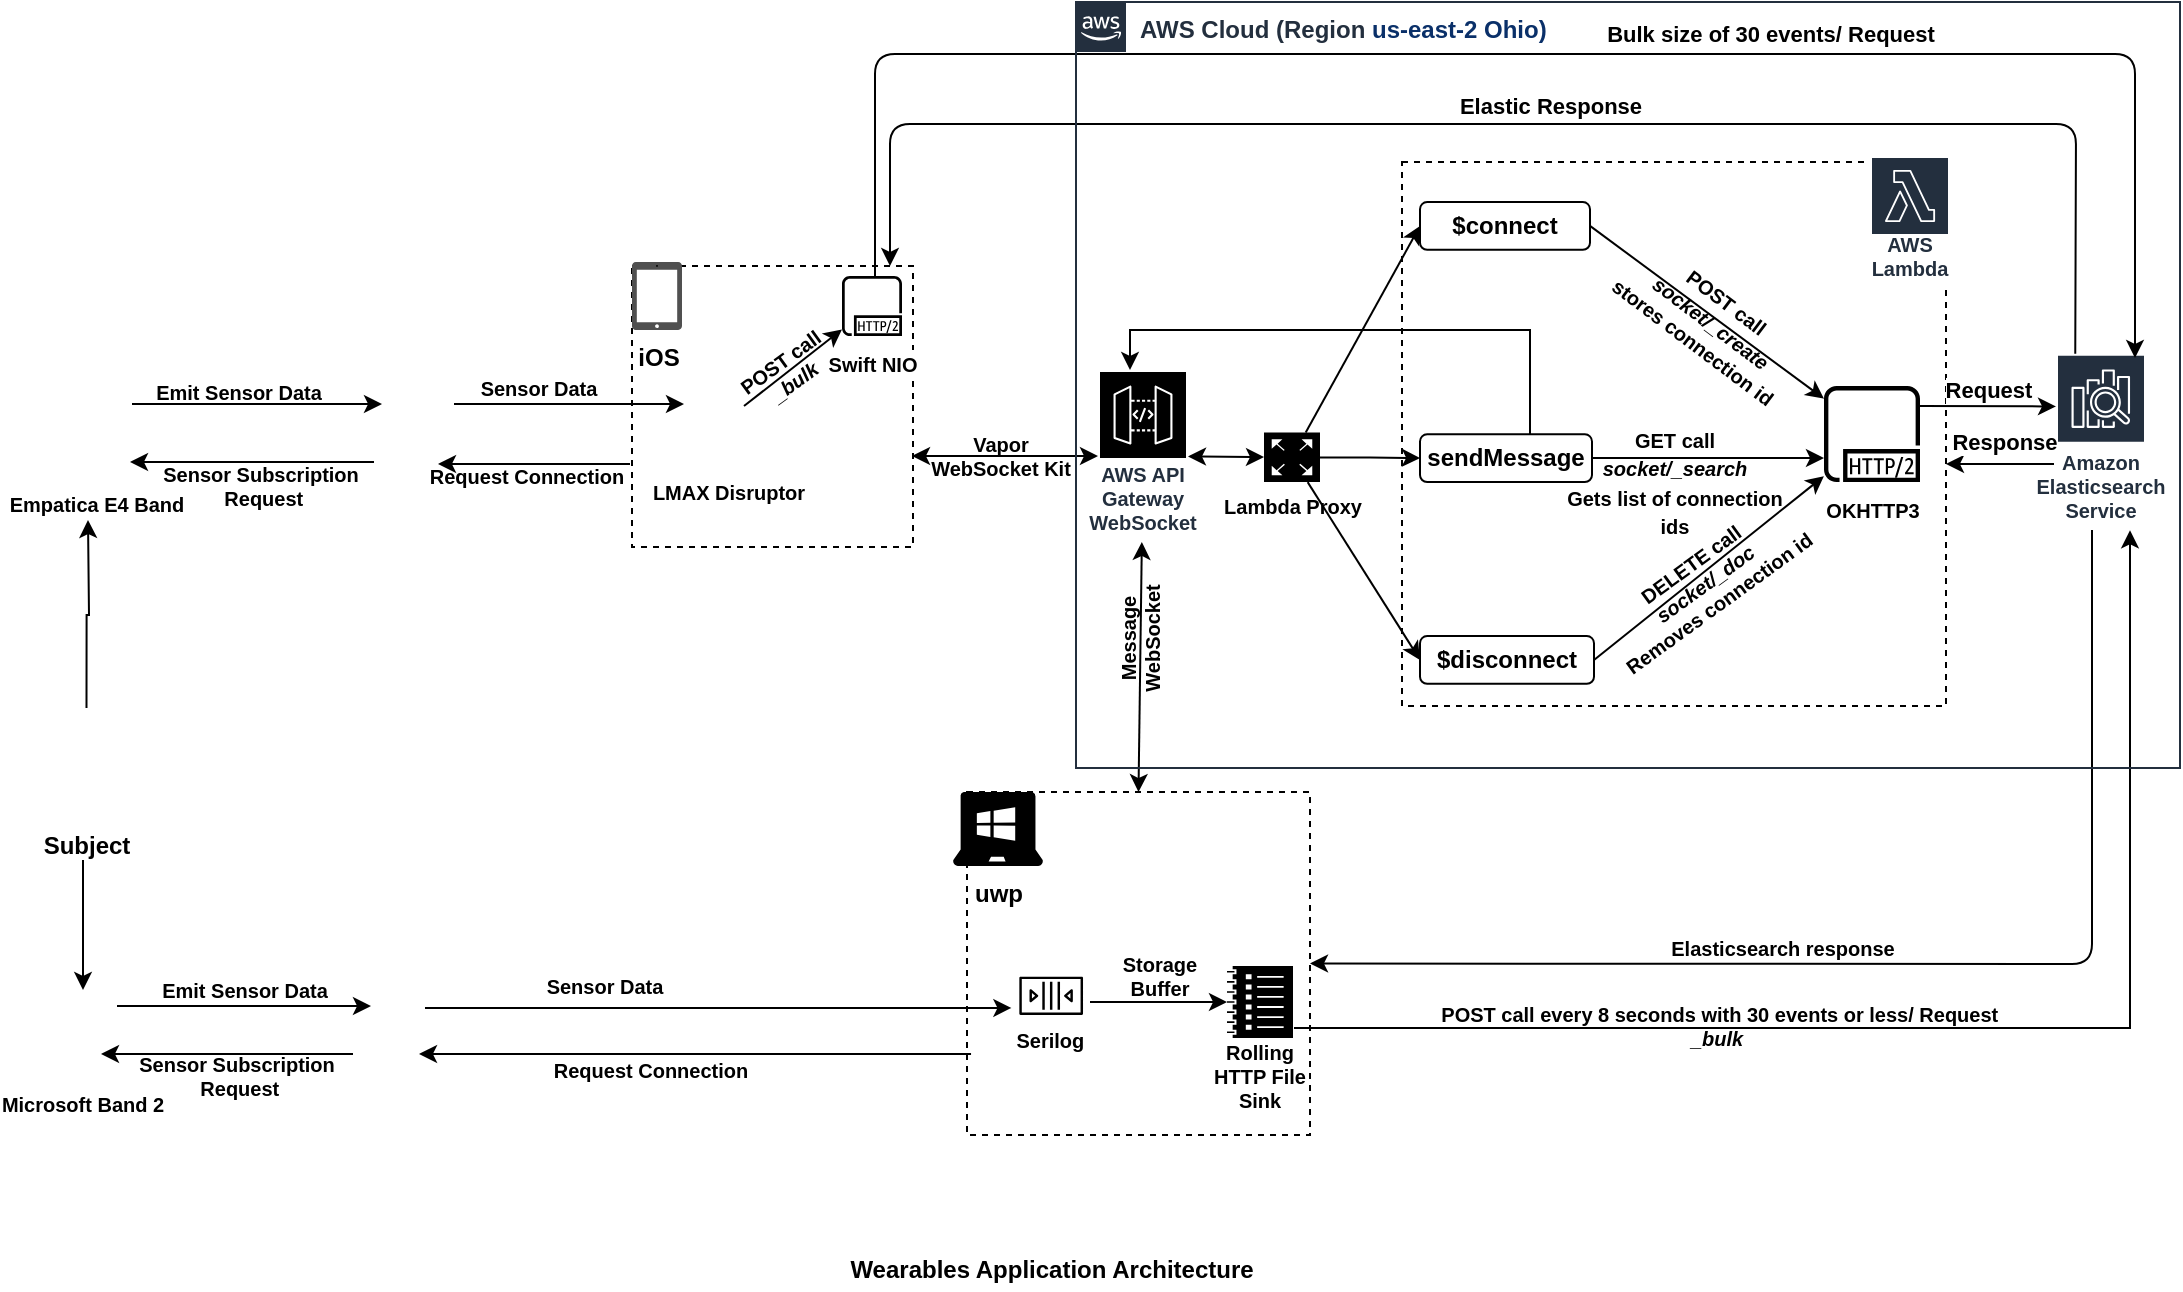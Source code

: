 <mxfile version="17.4.1" type="device"><diagram id="FGR8ST5C3wtUt0X2unP3" name="Page-1"><mxGraphModel dx="1422" dy="762" grid="0" gridSize="10" guides="1" tooltips="1" connect="1" arrows="1" fold="1" page="1" pageScale="1" pageWidth="1169" pageHeight="827" math="0" shadow="0"><root><mxCell id="0"/><mxCell id="1" parent="0"/><mxCell id="JARR6ZbisfXmvpyoZ1ki-116" value="" style="whiteSpace=wrap;html=1;aspect=fixed;fillColor=#FFFFFF;dashed=1;labelBackgroundColor=none;labelBorderColor=#000000;" parent="1" vertex="1"><mxGeometry x="375" y="234" width="140.5" height="140.5" as="geometry"/></mxCell><mxCell id="JARR6ZbisfXmvpyoZ1ki-1" value="&lt;font style=&quot;font-size: 10px&quot;&gt;&lt;b&gt;Empatica E4 Band&lt;/b&gt;&lt;/font&gt;" style="shape=image;html=1;verticalAlign=top;verticalLabelPosition=bottom;labelBackgroundColor=#ffffff;imageAspect=0;aspect=fixed;image=https://cdn4.iconfinder.com/data/icons/48-bubbles/48/36.Watch-128.png" parent="1" vertex="1"><mxGeometry x="84" y="293" width="46" height="46" as="geometry"/></mxCell><mxCell id="JARR6ZbisfXmvpyoZ1ki-4" value="&lt;font style=&quot;font-size: 10px&quot;&gt;&lt;b&gt;Microsoft Band 2&lt;/b&gt;&lt;/font&gt;" style="shape=image;html=1;verticalAlign=top;verticalLabelPosition=bottom;labelBackgroundColor=#ffffff;imageAspect=0;aspect=fixed;image=https://cdn4.iconfinder.com/data/icons/48-bubbles/48/36.Watch-128.png" parent="1" vertex="1"><mxGeometry x="77" y="593" width="46" height="46" as="geometry"/></mxCell><mxCell id="JARR6ZbisfXmvpyoZ1ki-23" value="" style="group;fontStyle=1;fontSize=10;fillColor=#ffffff;" parent="1" vertex="1" connectable="0"><mxGeometry x="528" y="388" width="254" height="280.5" as="geometry"/></mxCell><mxCell id="JARR6ZbisfXmvpyoZ1ki-11" value="" style="whiteSpace=wrap;html=1;aspect=fixed;fillColor=#FFFFFF;dashed=1;labelBackgroundColor=none;labelBorderColor=#000000;" parent="JARR6ZbisfXmvpyoZ1ki-23" vertex="1"><mxGeometry x="14.5" y="109" width="171.5" height="171.5" as="geometry"/></mxCell><mxCell id="JARR6ZbisfXmvpyoZ1ki-85" value="" style="group" parent="JARR6ZbisfXmvpyoZ1ki-23" vertex="1" connectable="0"><mxGeometry x="140.5" y="196" width="48" height="59" as="geometry"/></mxCell><mxCell id="JARR6ZbisfXmvpyoZ1ki-81" value="" style="pointerEvents=1;shadow=0;dashed=0;html=1;strokeColor=none;labelPosition=center;verticalLabelPosition=bottom;verticalAlign=top;align=center;shape=mxgraph.mscae.oms.log_management;fontSize=10;fillColor=#000000;" parent="JARR6ZbisfXmvpyoZ1ki-85" vertex="1"><mxGeometry x="4" width="33" height="36" as="geometry"/></mxCell><mxCell id="JARR6ZbisfXmvpyoZ1ki-84" value="&lt;b&gt;Rolling HTTP File Sink&lt;/b&gt;" style="text;html=1;strokeColor=none;fillColor=none;align=center;verticalAlign=middle;whiteSpace=wrap;rounded=0;labelBackgroundColor=none;fontSize=10;fontColor=#000000;" parent="JARR6ZbisfXmvpyoZ1ki-85" vertex="1"><mxGeometry x="-3.5" y="45" width="48" height="20" as="geometry"/></mxCell><mxCell id="JARR6ZbisfXmvpyoZ1ki-21" value="" style="group;fontStyle=1" parent="JARR6ZbisfXmvpyoZ1ki-23" vertex="1" connectable="0"><mxGeometry x="7.5" y="109" width="45" height="37" as="geometry"/></mxCell><mxCell id="JARR6ZbisfXmvpyoZ1ki-7" value="" style="pointerEvents=1;shadow=0;dashed=0;html=1;strokeColor=none;labelPosition=center;verticalLabelPosition=bottom;verticalAlign=top;align=center;outlineConnect=0;shape=mxgraph.veeam2.microsoft_windows;fillColor=#000000;" parent="JARR6ZbisfXmvpyoZ1ki-21" vertex="1"><mxGeometry x="4.091" y="0.86" width="36.818" height="29.256" as="geometry"/></mxCell><mxCell id="JARR6ZbisfXmvpyoZ1ki-8" value="&lt;b&gt;uwp&lt;/b&gt;" style="verticalLabelPosition=bottom;html=1;verticalAlign=top;align=center;strokeColor=none;shape=mxgraph.azure.laptop;pointerEvents=1;fillColor=#000000;" parent="JARR6ZbisfXmvpyoZ1ki-21" vertex="1"><mxGeometry width="45" height="37" as="geometry"/></mxCell><mxCell id="JARR6ZbisfXmvpyoZ1ki-80" value="" style="group" parent="JARR6ZbisfXmvpyoZ1ki-23" vertex="1" connectable="0"><mxGeometry x="11.5" y="191" width="119" height="57" as="geometry"/></mxCell><mxCell id="JARR6ZbisfXmvpyoZ1ki-78" value="" style="outlineConnect=0;fontColor=#232F3E;gradientColor=none;fillColor=#ffffff;dashed=0;verticalLabelPosition=bottom;verticalAlign=top;align=center;html=1;fontSize=12;fontStyle=0;aspect=fixed;shape=mxgraph.aws4.resourceIcon;resIcon=mxgraph.aws4.queue;spacing=0;" parent="JARR6ZbisfXmvpyoZ1ki-80" vertex="1"><mxGeometry x="25.191" width="39.8" height="39.8" as="geometry"/></mxCell><mxCell id="JARR6ZbisfXmvpyoZ1ki-79" value="Serilog " style="text;strokeColor=none;fillColor=none;align=center;verticalAlign=middle;rounded=0;fontSize=10;spacing=0;fontStyle=1" parent="JARR6ZbisfXmvpyoZ1ki-80" vertex="1"><mxGeometry x="-1.663" y="33.477" width="95.5" height="16.765" as="geometry"/></mxCell><mxCell id="JARR6ZbisfXmvpyoZ1ki-112" value="&lt;b&gt;Storage Buffer&lt;/b&gt;" style="text;html=1;strokeColor=none;fillColor=none;align=center;verticalAlign=middle;whiteSpace=wrap;rounded=0;labelBackgroundColor=none;fontSize=10;fontColor=#000000;" parent="JARR6ZbisfXmvpyoZ1ki-80" vertex="1"><mxGeometry x="79" width="40" height="20" as="geometry"/></mxCell><mxCell id="JARR6ZbisfXmvpyoZ1ki-111" value="" style="endArrow=classic;html=1;fontSize=10;fontColor=#000000;entryX=0;entryY=0.5;entryDx=0;entryDy=0;entryPerimeter=0;" parent="JARR6ZbisfXmvpyoZ1ki-23" target="JARR6ZbisfXmvpyoZ1ki-81" edge="1"><mxGeometry width="50" height="50" relative="1" as="geometry"><mxPoint x="76" y="214" as="sourcePoint"/><mxPoint x="201.5" y="127" as="targetPoint"/></mxGeometry></mxCell><mxCell id="JARR6ZbisfXmvpyoZ1ki-157" style="edgeStyle=orthogonalEdgeStyle;rounded=0;orthogonalLoop=1;jettySize=auto;html=1;exitX=0.5;exitY=0;exitDx=0;exitDy=0;fontSize=10;fontColor=#000000;" parent="1" source="JARR6ZbisfXmvpyoZ1ki-30" edge="1"><mxGeometry relative="1" as="geometry"><mxPoint x="103" y="361" as="targetPoint"/></mxGeometry></mxCell><mxCell id="JARR6ZbisfXmvpyoZ1ki-30" value="&lt;b&gt;Subject&lt;/b&gt;" style="shape=image;html=1;verticalAlign=top;verticalLabelPosition=bottom;labelBackgroundColor=#ffffff;imageAspect=0;aspect=fixed;image=https://cdn0.iconfinder.com/data/icons/eon-social-media-contact-info-2/32/user_people_person_users_man-128.png;dashed=1;strokeColor=#000000;fillColor=#000000;" parent="1" vertex="1"><mxGeometry x="75" y="455" width="54.5" height="54.5" as="geometry"/></mxCell><mxCell id="JARR6ZbisfXmvpyoZ1ki-10" value="iOS" style="pointerEvents=1;shadow=0;dashed=0;html=1;strokeColor=none;fillColor=#505050;labelPosition=center;verticalLabelPosition=bottom;verticalAlign=top;outlineConnect=0;align=center;shape=mxgraph.office.devices.tablet_ipad;fontStyle=1" parent="1" vertex="1"><mxGeometry x="375" y="232" width="25" height="34" as="geometry"/></mxCell><mxCell id="JARR6ZbisfXmvpyoZ1ki-77" value="" style="group" parent="1" vertex="1" connectable="0"><mxGeometry x="541" y="211" width="608" height="262" as="geometry"/></mxCell><mxCell id="JARR6ZbisfXmvpyoZ1ki-66" value="" style="group" parent="JARR6ZbisfXmvpyoZ1ki-77" vertex="1" connectable="0"><mxGeometry x="191" width="417" height="262" as="geometry"/></mxCell><mxCell id="JARR6ZbisfXmvpyoZ1ki-22" value="" style="group" parent="JARR6ZbisfXmvpyoZ1ki-66" vertex="1" connectable="0"><mxGeometry width="306" height="262" as="geometry"/></mxCell><mxCell id="JARR6ZbisfXmvpyoZ1ki-17" value="&lt;font size=&quot;1&quot;&gt;&lt;br&gt;&lt;/font&gt;" style="whiteSpace=wrap;html=1;aspect=fixed;fillColor=#FFFFFF;dashed=1;" parent="JARR6ZbisfXmvpyoZ1ki-22" vertex="1"><mxGeometry x="28" y="-29" width="272" height="272" as="geometry"/></mxCell><mxCell id="JARR6ZbisfXmvpyoZ1ki-42" value="&lt;b&gt;sendMessage&lt;/b&gt;" style="rounded=1;whiteSpace=wrap;html=1;strokeColor=#000000;fillColor=#FFFFFF;" parent="JARR6ZbisfXmvpyoZ1ki-22" vertex="1"><mxGeometry x="37" y="107.14" width="86" height="23.91" as="geometry"/></mxCell><mxCell id="JARR6ZbisfXmvpyoZ1ki-43" value="&lt;b&gt;$disconnect&lt;/b&gt;" style="rounded=1;whiteSpace=wrap;html=1;strokeColor=#000000;fillColor=#FFFFFF;" parent="JARR6ZbisfXmvpyoZ1ki-22" vertex="1"><mxGeometry x="37" y="208" width="87" height="23.91" as="geometry"/></mxCell><mxCell id="JARR6ZbisfXmvpyoZ1ki-147" value="&lt;b&gt;&lt;font style=&quot;font-size: 10px&quot;&gt;OKHTTP3&lt;/font&gt;&lt;/b&gt;" style="outlineConnect=0;gradientColor=none;strokeColor=none;dashed=0;verticalLabelPosition=bottom;verticalAlign=top;align=center;html=1;fontSize=12;fontStyle=0;aspect=fixed;pointerEvents=1;shape=mxgraph.aws4.http2_protocol;labelBackgroundColor=#ffffff;fillColor=#000000;" parent="JARR6ZbisfXmvpyoZ1ki-22" vertex="1"><mxGeometry x="239" y="83.05" width="48" height="48" as="geometry"/></mxCell><mxCell id="JARR6ZbisfXmvpyoZ1ki-54" value="" style="endArrow=classic;html=1;exitX=1;exitY=0.5;exitDx=0;exitDy=0;entryX=-0.001;entryY=0.938;entryDx=0;entryDy=0;entryPerimeter=0;" parent="JARR6ZbisfXmvpyoZ1ki-22" source="JARR6ZbisfXmvpyoZ1ki-43" target="JARR6ZbisfXmvpyoZ1ki-147" edge="1"><mxGeometry width="50" height="50" relative="1" as="geometry"><mxPoint x="291" y="149" as="sourcePoint"/><mxPoint x="240" y="130" as="targetPoint"/></mxGeometry></mxCell><mxCell id="JARR6ZbisfXmvpyoZ1ki-57" value="&lt;b&gt;DELETE call&lt;br&gt;&lt;/b&gt;&lt;b&gt;&lt;i&gt;socket/_doc&lt;/i&gt;&lt;br&gt;Removes connection id&lt;br&gt;&lt;/b&gt;" style="edgeLabel;html=1;align=center;verticalAlign=middle;resizable=0;points=[];fontSize=10;rotation=324;labelBackgroundColor=none;" parent="JARR6ZbisfXmvpyoZ1ki-54" vertex="1" connectable="0"><mxGeometry x="0.113" y="-4" relative="1" as="geometry"><mxPoint x="-12" y="10" as="offset"/></mxGeometry></mxCell><mxCell id="JARR6ZbisfXmvpyoZ1ki-151" value="&lt;font style=&quot;font-size: 10px&quot;&gt;&lt;b&gt;POST call&lt;/b&gt;&lt;b&gt;&lt;br&gt;&lt;i&gt;socket/_create&lt;br&gt;&lt;/i&gt;stores connection id&amp;nbsp;&lt;/b&gt;&lt;/font&gt;" style="edgeLabel;html=1;align=center;verticalAlign=middle;resizable=0;points=[];rotation=37;" parent="JARR6ZbisfXmvpyoZ1ki-22" vertex="1" connectable="0"><mxGeometry x="184.0" y="52.998" as="geometry"><mxPoint x="-2.818" y="-0.247" as="offset"/></mxGeometry></mxCell><mxCell id="JARR6ZbisfXmvpyoZ1ki-148" value="" style="edgeStyle=orthogonalEdgeStyle;rounded=0;orthogonalLoop=1;jettySize=auto;html=1;fontSize=10;fontColor=#000000;" parent="JARR6ZbisfXmvpyoZ1ki-22" source="JARR6ZbisfXmvpyoZ1ki-42" target="JARR6ZbisfXmvpyoZ1ki-147" edge="1"><mxGeometry relative="1" as="geometry"><Array as="points"><mxPoint x="231" y="119"/><mxPoint x="231" y="119"/></Array></mxGeometry></mxCell><mxCell id="12Vh2ISNwh3KNXHnPKwj-10" value="&lt;font style=&quot;font-size: 10px&quot;&gt;&lt;b&gt;GET call&lt;br&gt;&lt;i&gt;socket/_search&lt;br&gt;&lt;/i&gt;Gets list of connection ids&lt;/b&gt;&lt;br&gt;&lt;/font&gt;" style="text;html=1;strokeColor=none;fillColor=none;align=center;verticalAlign=middle;whiteSpace=wrap;rounded=0;labelBackgroundColor=none;" parent="JARR6ZbisfXmvpyoZ1ki-22" vertex="1"><mxGeometry x="101.5" y="121" width="125" height="20" as="geometry"/></mxCell><mxCell id="JARR6ZbisfXmvpyoZ1ki-65" value="" style="group" parent="JARR6ZbisfXmvpyoZ1ki-66" vertex="1" connectable="0"><mxGeometry x="355" y="66.84" width="45" height="88.31" as="geometry"/></mxCell><mxCell id="JARR6ZbisfXmvpyoZ1ki-13" value="Amazon Elasticsearch Service" style="outlineConnect=0;fontColor=#232F3E;gradientColor=none;strokeColor=#ffffff;fillColor=#232F3E;dashed=0;verticalLabelPosition=middle;verticalAlign=bottom;align=center;html=1;whiteSpace=wrap;fontSize=10;fontStyle=1;spacing=3;shape=mxgraph.aws4.productIcon;prIcon=mxgraph.aws4.elasticsearch_service;" parent="JARR6ZbisfXmvpyoZ1ki-65" vertex="1"><mxGeometry width="45" height="88.31" as="geometry"/></mxCell><mxCell id="12Vh2ISNwh3KNXHnPKwj-17" value="" style="endArrow=classic;html=1;" parent="JARR6ZbisfXmvpyoZ1ki-66" edge="1"><mxGeometry width="50" height="50" relative="1" as="geometry"><mxPoint x="287" y="93" as="sourcePoint"/><mxPoint x="355" y="93.22" as="targetPoint"/></mxGeometry></mxCell><mxCell id="12Vh2ISNwh3KNXHnPKwj-18" value="&lt;b&gt;Request&lt;/b&gt;" style="edgeLabel;html=1;align=center;verticalAlign=middle;resizable=0;points=[];" parent="12Vh2ISNwh3KNXHnPKwj-17" vertex="1" connectable="0"><mxGeometry x="-0.029" y="-2" relative="1" as="geometry"><mxPoint x="1" y="-10" as="offset"/></mxGeometry></mxCell><mxCell id="JARR6ZbisfXmvpyoZ1ki-76" value="" style="group" parent="JARR6ZbisfXmvpyoZ1ki-77" vertex="1" connectable="0"><mxGeometry x="69" y="75.0" width="154" height="86" as="geometry"/></mxCell><mxCell id="JARR6ZbisfXmvpyoZ1ki-19" value="AWS API Gateway&lt;br&gt;WebSocket" style="outlineConnect=0;fontColor=#232F3E;gradientColor=none;strokeColor=#ffffff;dashed=0;verticalLabelPosition=middle;verticalAlign=bottom;align=center;html=1;whiteSpace=wrap;fontSize=10;fontStyle=1;spacing=3;shape=mxgraph.aws4.productIcon;prIcon=mxgraph.aws4.api_gateway;fillColor=#000000;" parent="JARR6ZbisfXmvpyoZ1ki-76" vertex="1"><mxGeometry x="-2" width="45" height="86" as="geometry"/></mxCell><mxCell id="JARR6ZbisfXmvpyoZ1ki-67" value="&lt;b&gt;Lambda Proxy&lt;/b&gt;" style="pointerEvents=1;shadow=0;dashed=0;html=1;strokeColor=none;labelPosition=center;verticalLabelPosition=bottom;verticalAlign=top;align=center;outlineConnect=0;shape=mxgraph.veeam2.network_proxy;fontSize=10;fillColor=#000000;" parent="JARR6ZbisfXmvpyoZ1ki-76" vertex="1"><mxGeometry x="81" y="31.26" width="28.0" height="24.794" as="geometry"/></mxCell><mxCell id="12Vh2ISNwh3KNXHnPKwj-4" value="" style="endArrow=classic;startArrow=classic;html=1;" parent="JARR6ZbisfXmvpyoZ1ki-76" source="JARR6ZbisfXmvpyoZ1ki-67" target="JARR6ZbisfXmvpyoZ1ki-19" edge="1"><mxGeometry width="50" height="50" relative="1" as="geometry"><mxPoint x="-52" y="76.0" as="sourcePoint"/><mxPoint x="-2" y="26.0" as="targetPoint"/></mxGeometry></mxCell><mxCell id="JARR6ZbisfXmvpyoZ1ki-69" value="" style="edgeStyle=orthogonalEdgeStyle;rounded=0;orthogonalLoop=1;jettySize=auto;html=1;fontSize=10;" parent="JARR6ZbisfXmvpyoZ1ki-77" source="JARR6ZbisfXmvpyoZ1ki-67" target="JARR6ZbisfXmvpyoZ1ki-42" edge="1"><mxGeometry relative="1" as="geometry"/></mxCell><mxCell id="JARR6ZbisfXmvpyoZ1ki-74" value="" style="endArrow=classic;html=1;fontSize=10;entryX=0;entryY=0.5;entryDx=0;entryDy=0;" parent="JARR6ZbisfXmvpyoZ1ki-77" source="JARR6ZbisfXmvpyoZ1ki-67" target="JARR6ZbisfXmvpyoZ1ki-43" edge="1"><mxGeometry width="50" height="50" relative="1" as="geometry"><mxPoint x="235" y="175.328" as="sourcePoint"/><mxPoint x="273" y="192.153" as="targetPoint"/></mxGeometry></mxCell><mxCell id="JARR6ZbisfXmvpyoZ1ki-95" value="" style="edgeStyle=orthogonalEdgeStyle;rounded=0;orthogonalLoop=1;jettySize=auto;html=1;fontSize=10;fontColor=#000000;" parent="JARR6ZbisfXmvpyoZ1ki-77" target="JARR6ZbisfXmvpyoZ1ki-19" edge="1"><mxGeometry relative="1" as="geometry"><mxPoint x="283" y="107" as="sourcePoint"/><Array as="points"><mxPoint x="283" y="107"/><mxPoint x="283" y="55"/><mxPoint x="83" y="55"/></Array></mxGeometry></mxCell><mxCell id="JARR6ZbisfXmvpyoZ1ki-123" value="Vapor WebSocket Kit" style="text;html=1;strokeColor=none;fillColor=none;align=center;verticalAlign=middle;whiteSpace=wrap;rounded=0;dashed=1;labelBackgroundColor=none;fontSize=10;fontColor=#000000;fontStyle=1" parent="JARR6ZbisfXmvpyoZ1ki-77" vertex="1"><mxGeometry x="-21" y="108" width="79" height="20" as="geometry"/></mxCell><mxCell id="JARR6ZbisfXmvpyoZ1ki-126" value="&lt;span&gt;Message WebSocket&lt;/span&gt;" style="text;html=1;strokeColor=none;fillColor=none;align=center;verticalAlign=middle;whiteSpace=wrap;rounded=0;dashed=1;labelBackgroundColor=none;fontSize=10;fontColor=#000000;rotation=270;fontStyle=1" parent="JARR6ZbisfXmvpyoZ1ki-77" vertex="1"><mxGeometry x="68" y="199" width="40" height="20" as="geometry"/></mxCell><mxCell id="JARR6ZbisfXmvpyoZ1ki-125" value="" style="endArrow=classic;startArrow=classic;html=1;fontSize=10;fontColor=#000000;" parent="JARR6ZbisfXmvpyoZ1ki-77" target="JARR6ZbisfXmvpyoZ1ki-19" edge="1"><mxGeometry width="50" height="50" relative="1" as="geometry"><mxPoint x="-26" y="118" as="sourcePoint"/><mxPoint x="-21" y="-53" as="targetPoint"/></mxGeometry></mxCell><mxCell id="JARR6ZbisfXmvpyoZ1ki-86" style="edgeStyle=orthogonalEdgeStyle;rounded=0;orthogonalLoop=1;jettySize=auto;html=1;fontSize=10;fontColor=#000000;" parent="1" target="JARR6ZbisfXmvpyoZ1ki-13" edge="1"><mxGeometry relative="1" as="geometry"><mxPoint x="1009" y="353" as="targetPoint"/><mxPoint x="706" y="615" as="sourcePoint"/><Array as="points"><mxPoint x="706" y="615"/><mxPoint x="1124" y="615"/></Array></mxGeometry></mxCell><mxCell id="JARR6ZbisfXmvpyoZ1ki-87" value="&amp;nbsp;POST call every 8 seconds with 30 events or less/ Request&lt;br&gt;&lt;i&gt;_bulk&lt;/i&gt;" style="edgeLabel;html=1;align=center;verticalAlign=middle;resizable=0;points=[];fontSize=10;fontColor=#000000;fontStyle=1;labelBackgroundColor=none;" parent="JARR6ZbisfXmvpyoZ1ki-86" vertex="1" connectable="0"><mxGeometry x="-0.354" y="-1" relative="1" as="geometry"><mxPoint x="-5" y="-2" as="offset"/></mxGeometry></mxCell><mxCell id="JARR6ZbisfXmvpyoZ1ki-130" style="edgeStyle=orthogonalEdgeStyle;rounded=0;orthogonalLoop=1;jettySize=auto;html=1;fontSize=10;fontColor=#000000;" parent="1" edge="1"><mxGeometry relative="1" as="geometry"><mxPoint x="286" y="303" as="sourcePoint"/><mxPoint x="401" y="303" as="targetPoint"/></mxGeometry></mxCell><mxCell id="JARR6ZbisfXmvpyoZ1ki-89" value="" style="shape=image;html=1;verticalAlign=top;verticalLabelPosition=bottom;labelBackgroundColor=#ffffff;imageAspect=0;aspect=fixed;image=https://cdn4.iconfinder.com/data/icons/ionicons/512/icon-bluetooth-128.png;fontSize=10;fontColor=#000000;strokeColor=#000000;fillColor=#000000;" parent="1" vertex="1"><mxGeometry x="236" y="289" width="57.75" height="57.75" as="geometry"/></mxCell><mxCell id="JARR6ZbisfXmvpyoZ1ki-90" value="" style="shape=image;html=1;verticalAlign=top;verticalLabelPosition=bottom;labelBackgroundColor=#ffffff;imageAspect=0;aspect=fixed;image=https://cdn4.iconfinder.com/data/icons/ionicons/512/icon-bluetooth-128.png;fontSize=10;fontColor=#000000;strokeColor=#000000;fillColor=#000000;" parent="1" vertex="1"><mxGeometry x="228.5" y="593" width="57" height="57" as="geometry"/></mxCell><mxCell id="JARR6ZbisfXmvpyoZ1ki-96" value="" style="endArrow=classic;startArrow=classic;html=1;fontSize=10;fontColor=#000000;exitX=0.5;exitY=0;exitDx=0;exitDy=0;" parent="1" source="JARR6ZbisfXmvpyoZ1ki-11" target="JARR6ZbisfXmvpyoZ1ki-19" edge="1"><mxGeometry width="50" height="50" relative="1" as="geometry"><mxPoint x="568.028" y="472" as="sourcePoint"/><mxPoint x="614" y="490" as="targetPoint"/></mxGeometry></mxCell><mxCell id="JARR6ZbisfXmvpyoZ1ki-101" value="&lt;b&gt;Sensor Subscription&lt;br&gt;&amp;nbsp;Request&lt;/b&gt;" style="text;html=1;align=center;verticalAlign=middle;resizable=0;points=[];autosize=1;strokeColor=none;fontSize=10;fontColor=#000000;" parent="1" vertex="1"><mxGeometry x="123" y="625" width="108" height="28" as="geometry"/></mxCell><mxCell id="JARR6ZbisfXmvpyoZ1ki-104" value="" style="endArrow=classic;html=1;fontSize=10;fontColor=#000000;" parent="1" edge="1"><mxGeometry width="50" height="50" relative="1" as="geometry"><mxPoint x="117.5" y="604" as="sourcePoint"/><mxPoint x="244.5" y="604" as="targetPoint"/></mxGeometry></mxCell><mxCell id="JARR6ZbisfXmvpyoZ1ki-105" value="" style="endArrow=classic;html=1;fontSize=10;fontColor=#000000;entryX=0;entryY=0.653;entryDx=0;entryDy=0;entryPerimeter=0;" parent="1" target="JARR6ZbisfXmvpyoZ1ki-78" edge="1"><mxGeometry width="50" height="50" relative="1" as="geometry"><mxPoint x="271.5" y="605" as="sourcePoint"/><mxPoint x="375.5" y="605.75" as="targetPoint"/><Array as="points"/></mxGeometry></mxCell><mxCell id="JARR6ZbisfXmvpyoZ1ki-106" value="" style="endArrow=classic;html=1;fontSize=10;fontColor=#000000;" parent="1" edge="1"><mxGeometry width="50" height="50" relative="1" as="geometry"><mxPoint x="235.5" y="628" as="sourcePoint"/><mxPoint x="109.5" y="628" as="targetPoint"/></mxGeometry></mxCell><mxCell id="JARR6ZbisfXmvpyoZ1ki-107" value="" style="endArrow=classic;html=1;fontSize=10;fontColor=#000000;exitX=0.07;exitY=0.926;exitDx=0;exitDy=0;exitPerimeter=0;" parent="1" source="JARR6ZbisfXmvpyoZ1ki-79" edge="1"><mxGeometry width="50" height="50" relative="1" as="geometry"><mxPoint x="531.5" y="628" as="sourcePoint"/><mxPoint x="268.5" y="628" as="targetPoint"/></mxGeometry></mxCell><mxCell id="JARR6ZbisfXmvpyoZ1ki-108" value="Request Connection" style="text;html=1;align=center;verticalAlign=middle;resizable=0;points=[];autosize=1;strokeColor=none;fontSize=10;fontColor=#000000;fontStyle=1" parent="1" vertex="1"><mxGeometry x="330.5" y="628" width="107" height="16" as="geometry"/></mxCell><mxCell id="JARR6ZbisfXmvpyoZ1ki-109" value="&lt;b&gt;Emit Sensor Data&lt;/b&gt;" style="text;html=1;align=center;verticalAlign=middle;resizable=0;points=[];autosize=1;strokeColor=none;fontSize=10;fontColor=#000000;" parent="1" vertex="1"><mxGeometry x="134.5" y="588" width="93" height="16" as="geometry"/></mxCell><mxCell id="JARR6ZbisfXmvpyoZ1ki-110" value="&lt;b&gt;Sensor Data&lt;/b&gt;" style="text;html=1;align=center;verticalAlign=middle;resizable=0;points=[];autosize=1;strokeColor=none;fontSize=10;fontColor=#000000;" parent="1" vertex="1"><mxGeometry x="326.5" y="586" width="68" height="16" as="geometry"/></mxCell><mxCell id="JARR6ZbisfXmvpyoZ1ki-121" value="" style="shape=image;html=1;verticalAlign=top;verticalLabelPosition=bottom;labelBackgroundColor=#ffffff;imageAspect=0;aspect=fixed;image=https://cdn4.iconfinder.com/data/icons/ionicons/512/icon-ios7-circle-filled-128.png;dashed=1;fontSize=10;fontColor=#000000;strokeColor=#000000;fillColor=#FFFFFF;" parent="1" vertex="1"><mxGeometry x="393" y="293" width="44" height="44" as="geometry"/></mxCell><mxCell id="JARR6ZbisfXmvpyoZ1ki-122" value="&lt;b&gt;LMAX Disruptor&lt;/b&gt;" style="text;html=1;strokeColor=none;fillColor=none;align=center;verticalAlign=middle;whiteSpace=wrap;rounded=0;dashed=1;labelBackgroundColor=none;fontSize=10;fontColor=#000000;" parent="1" vertex="1"><mxGeometry x="378" y="337" width="91" height="20" as="geometry"/></mxCell><mxCell id="JARR6ZbisfXmvpyoZ1ki-128" value="" style="endArrow=classic;html=1;fontSize=10;fontColor=#000000;" parent="1" edge="1"><mxGeometry width="50" height="50" relative="1" as="geometry"><mxPoint x="125" y="303" as="sourcePoint"/><mxPoint x="250" y="303" as="targetPoint"/></mxGeometry></mxCell><mxCell id="JARR6ZbisfXmvpyoZ1ki-132" value="" style="endArrow=classic;html=1;fontSize=10;fontColor=#000000;" parent="1" edge="1"><mxGeometry width="50" height="50" relative="1" as="geometry"><mxPoint x="374" y="333" as="sourcePoint"/><mxPoint x="278" y="333" as="targetPoint"/></mxGeometry></mxCell><mxCell id="JARR6ZbisfXmvpyoZ1ki-134" value="" style="endArrow=classic;html=1;fontSize=10;fontColor=#000000;" parent="1" edge="1"><mxGeometry width="50" height="50" relative="1" as="geometry"><mxPoint x="246" y="332" as="sourcePoint"/><mxPoint x="124" y="332" as="targetPoint"/></mxGeometry></mxCell><mxCell id="JARR6ZbisfXmvpyoZ1ki-135" value="&lt;b&gt;Sensor Data&lt;/b&gt;" style="text;html=1;align=center;verticalAlign=middle;resizable=0;points=[];autosize=1;strokeColor=none;fontSize=10;fontColor=#000000;" parent="1" vertex="1"><mxGeometry x="293.75" y="287" width="68" height="16" as="geometry"/></mxCell><mxCell id="JARR6ZbisfXmvpyoZ1ki-136" value="Request Connection" style="text;html=1;align=center;verticalAlign=middle;resizable=0;points=[];autosize=1;strokeColor=none;fontSize=10;fontColor=#000000;fontStyle=1" parent="1" vertex="1"><mxGeometry x="268" y="330.75" width="107" height="16" as="geometry"/></mxCell><mxCell id="JARR6ZbisfXmvpyoZ1ki-137" value="&lt;b&gt;Sensor Subscription&lt;br&gt;&amp;nbsp;Request&lt;/b&gt;" style="text;html=1;align=center;verticalAlign=middle;resizable=0;points=[];autosize=1;strokeColor=none;fontSize=10;fontColor=#000000;" parent="1" vertex="1"><mxGeometry x="135" y="330" width="108" height="28" as="geometry"/></mxCell><mxCell id="JARR6ZbisfXmvpyoZ1ki-138" value="&lt;b&gt;Emit Sensor Data&lt;/b&gt;" style="text;html=1;align=center;verticalAlign=middle;resizable=0;points=[];autosize=1;strokeColor=none;fontSize=10;fontColor=#000000;" parent="1" vertex="1"><mxGeometry x="131" y="289" width="93" height="16" as="geometry"/></mxCell><mxCell id="JARR6ZbisfXmvpyoZ1ki-146" value="&lt;b&gt;&lt;font style=&quot;font-size: 10px&quot;&gt;Swift NIO&lt;/font&gt;&lt;/b&gt;" style="outlineConnect=0;gradientColor=none;strokeColor=none;dashed=0;verticalLabelPosition=bottom;verticalAlign=top;align=center;html=1;fontSize=12;fontStyle=0;aspect=fixed;pointerEvents=1;shape=mxgraph.aws4.http2_protocol;labelBackgroundColor=#ffffff;fillColor=#000000;" parent="1" vertex="1"><mxGeometry x="480" y="239" width="30" height="30" as="geometry"/></mxCell><mxCell id="JARR6ZbisfXmvpyoZ1ki-37" value="&lt;b&gt;$connect&lt;/b&gt;" style="rounded=1;whiteSpace=wrap;html=1;strokeColor=#000000;fillColor=#FFFFFF;" parent="1" vertex="1"><mxGeometry x="769" y="202" width="85" height="23.91" as="geometry"/></mxCell><mxCell id="JARR6ZbisfXmvpyoZ1ki-71" value="" style="endArrow=classic;html=1;fontSize=10;entryX=0;entryY=0.5;entryDx=0;entryDy=0;" parent="1" source="JARR6ZbisfXmvpyoZ1ki-67" target="JARR6ZbisfXmvpyoZ1ki-37" edge="1"><mxGeometry width="50" height="50" relative="1" as="geometry"><mxPoint x="1266" y="424.405" as="sourcePoint"/><mxPoint x="1301" y="364.191" as="targetPoint"/></mxGeometry></mxCell><mxCell id="JARR6ZbisfXmvpyoZ1ki-150" value="" style="endArrow=classic;html=1;fontSize=10;fontColor=#000000;exitX=1;exitY=0.5;exitDx=0;exitDy=0;" parent="1" source="JARR6ZbisfXmvpyoZ1ki-37" target="JARR6ZbisfXmvpyoZ1ki-147" edge="1"><mxGeometry width="50" height="50" relative="1" as="geometry"><mxPoint x="837" y="165" as="sourcePoint"/><mxPoint x="887" y="115" as="targetPoint"/></mxGeometry></mxCell><mxCell id="JARR6ZbisfXmvpyoZ1ki-152" value="" style="endArrow=classic;html=1;fontSize=10;fontColor=#000000;" parent="1" target="JARR6ZbisfXmvpyoZ1ki-146" edge="1"><mxGeometry width="50" height="50" relative="1" as="geometry"><mxPoint x="431" y="304" as="sourcePoint"/><mxPoint x="586" y="429" as="targetPoint"/></mxGeometry></mxCell><mxCell id="JARR6ZbisfXmvpyoZ1ki-154" value="POST call&lt;br&gt;&lt;i&gt;_bulk&lt;/i&gt;" style="edgeLabel;html=1;align=center;verticalAlign=middle;resizable=0;points=[];fontSize=10;fontColor=#000000;fontStyle=1;rotation=324;labelBackgroundColor=none;" parent="1" vertex="1" connectable="0"><mxGeometry x="489" y="241" as="geometry"><mxPoint x="-56.899" y="14.915" as="offset"/></mxGeometry></mxCell><mxCell id="JARR6ZbisfXmvpyoZ1ki-155" value="" style="endArrow=classic;html=1;fontSize=10;fontColor=#000000;" parent="1" edge="1"><mxGeometry width="50" height="50" relative="1" as="geometry"><mxPoint x="496.5" y="240" as="sourcePoint"/><mxPoint x="1126.5" y="280" as="targetPoint"/><Array as="points"><mxPoint x="496.5" y="128"/><mxPoint x="1126.5" y="128"/></Array></mxGeometry></mxCell><mxCell id="12Vh2ISNwh3KNXHnPKwj-3" value="&lt;b&gt;Bulk size of 30 events/ Request&lt;/b&gt;" style="edgeLabel;html=1;align=center;verticalAlign=middle;resizable=0;points=[];" parent="JARR6ZbisfXmvpyoZ1ki-155" vertex="1" connectable="0"><mxGeometry x="-0.119" y="-2" relative="1" as="geometry"><mxPoint x="165" y="-12" as="offset"/></mxGeometry></mxCell><mxCell id="JARR6ZbisfXmvpyoZ1ki-20" value="AWS Lambda" style="outlineConnect=0;fontColor=#232F3E;gradientColor=none;strokeColor=#ffffff;fillColor=#232F3E;dashed=0;verticalLabelPosition=middle;verticalAlign=bottom;align=center;html=1;whiteSpace=wrap;fontSize=10;fontStyle=1;spacing=3;shape=mxgraph.aws4.productIcon;prIcon=mxgraph.aws4.lambda;" parent="1" vertex="1"><mxGeometry x="994" y="179" width="40" height="66" as="geometry"/></mxCell><mxCell id="JARR6ZbisfXmvpyoZ1ki-160" value="" style="endArrow=classic;html=1;fontSize=10;fontColor=#000000;" parent="1" edge="1"><mxGeometry width="50" height="50" relative="1" as="geometry"><mxPoint x="100.5" y="531" as="sourcePoint"/><mxPoint x="100.5" y="596" as="targetPoint"/></mxGeometry></mxCell><mxCell id="JARR6ZbisfXmvpyoZ1ki-161" value="&lt;font style=&quot;font-size: 12px&quot;&gt;&lt;b&gt;Wearables Application Architecture&lt;/b&gt;&lt;/font&gt;" style="text;html=1;strokeColor=none;fillColor=none;align=center;verticalAlign=middle;whiteSpace=wrap;rounded=0;dashed=1;labelBackgroundColor=none;fontSize=10;fontColor=#000000;" parent="1" vertex="1"><mxGeometry x="473.5" y="726" width="222" height="20" as="geometry"/></mxCell><mxCell id="12Vh2ISNwh3KNXHnPKwj-11" value="" style="endArrow=classic;html=1;exitX=1.076;exitY=0.194;exitDx=0;exitDy=0;exitPerimeter=0;entryX=1;entryY=0.5;entryDx=0;entryDy=0;" parent="1" target="JARR6ZbisfXmvpyoZ1ki-11" edge="1"><mxGeometry width="50" height="50" relative="1" as="geometry"><mxPoint x="1105" y="366" as="sourcePoint"/><mxPoint x="718.008" y="590.984" as="targetPoint"/><Array as="points"><mxPoint x="1105" y="583"/></Array></mxGeometry></mxCell><mxCell id="12Vh2ISNwh3KNXHnPKwj-14" value="&lt;b&gt;&lt;font style=&quot;font-size: 10px&quot;&gt;Elasticsearch response&lt;/font&gt;&lt;/b&gt;" style="text;html=1;align=center;verticalAlign=middle;resizable=0;points=[];autosize=1;strokeColor=none;" parent="1" vertex="1"><mxGeometry x="889" y="565" width="122" height="19" as="geometry"/></mxCell><mxCell id="12Vh2ISNwh3KNXHnPKwj-19" value="" style="endArrow=classic;html=1;" parent="1" edge="1"><mxGeometry width="50" height="50" relative="1" as="geometry"><mxPoint x="1086" y="333" as="sourcePoint"/><mxPoint x="1032" y="333" as="targetPoint"/></mxGeometry></mxCell><mxCell id="12Vh2ISNwh3KNXHnPKwj-20" value="&lt;b&gt;Response&lt;/b&gt;" style="edgeLabel;html=1;align=center;verticalAlign=middle;resizable=0;points=[];" parent="12Vh2ISNwh3KNXHnPKwj-19" vertex="1" connectable="0"><mxGeometry x="-0.029" y="-2" relative="1" as="geometry"><mxPoint x="1" y="-9" as="offset"/></mxGeometry></mxCell><mxCell id="12Vh2ISNwh3KNXHnPKwj-21" value="" style="endArrow=classic;html=1;" parent="1" edge="1"><mxGeometry width="50" height="50" relative="1" as="geometry"><mxPoint x="1096.631" y="277.84" as="sourcePoint"/><mxPoint x="504" y="234" as="targetPoint"/><Array as="points"><mxPoint x="1097" y="163"/><mxPoint x="504" y="163"/></Array></mxGeometry></mxCell><mxCell id="uP2f6SVIGIONHvHXAkXg-1" value="&lt;b&gt;Elastic Response&lt;/b&gt;" style="edgeLabel;html=1;align=center;verticalAlign=middle;resizable=0;points=[];" vertex="1" connectable="0" parent="1"><mxGeometry x="862" y="133" as="geometry"><mxPoint x="-28" y="21" as="offset"/></mxGeometry></mxCell><mxCell id="JARR6ZbisfXmvpyoZ1ki-163" value="&lt;b&gt;AWS Cloud (Region&amp;nbsp;&lt;span style=&quot;color: rgb(10 , 48 , 105) ; font-family: , , &amp;#34;sf mono&amp;#34; , &amp;#34;menlo&amp;#34; , &amp;#34;consolas&amp;#34; , &amp;#34;liberation mono&amp;#34; , monospace ; background-color: rgb(255 , 255 , 255)&quot;&gt;us-east-2 Ohio)&lt;/span&gt;&lt;/b&gt;" style="points=[[0,0],[0.25,0],[0.5,0],[0.75,0],[1,0],[1,0.25],[1,0.5],[1,0.75],[1,1],[0.75,1],[0.5,1],[0.25,1],[0,1],[0,0.75],[0,0.5],[0,0.25]];outlineConnect=0;gradientColor=none;html=1;whiteSpace=wrap;fontSize=12;fontStyle=0;shape=mxgraph.aws4.group;grIcon=mxgraph.aws4.group_aws_cloud_alt;strokeColor=#232F3E;fillColor=none;verticalAlign=top;align=left;spacingLeft=30;fontColor=#232F3E;dashed=0;labelBackgroundColor=none;" parent="1" vertex="1"><mxGeometry x="597" y="102" width="552" height="383" as="geometry"/></mxCell></root></mxGraphModel></diagram></mxfile>